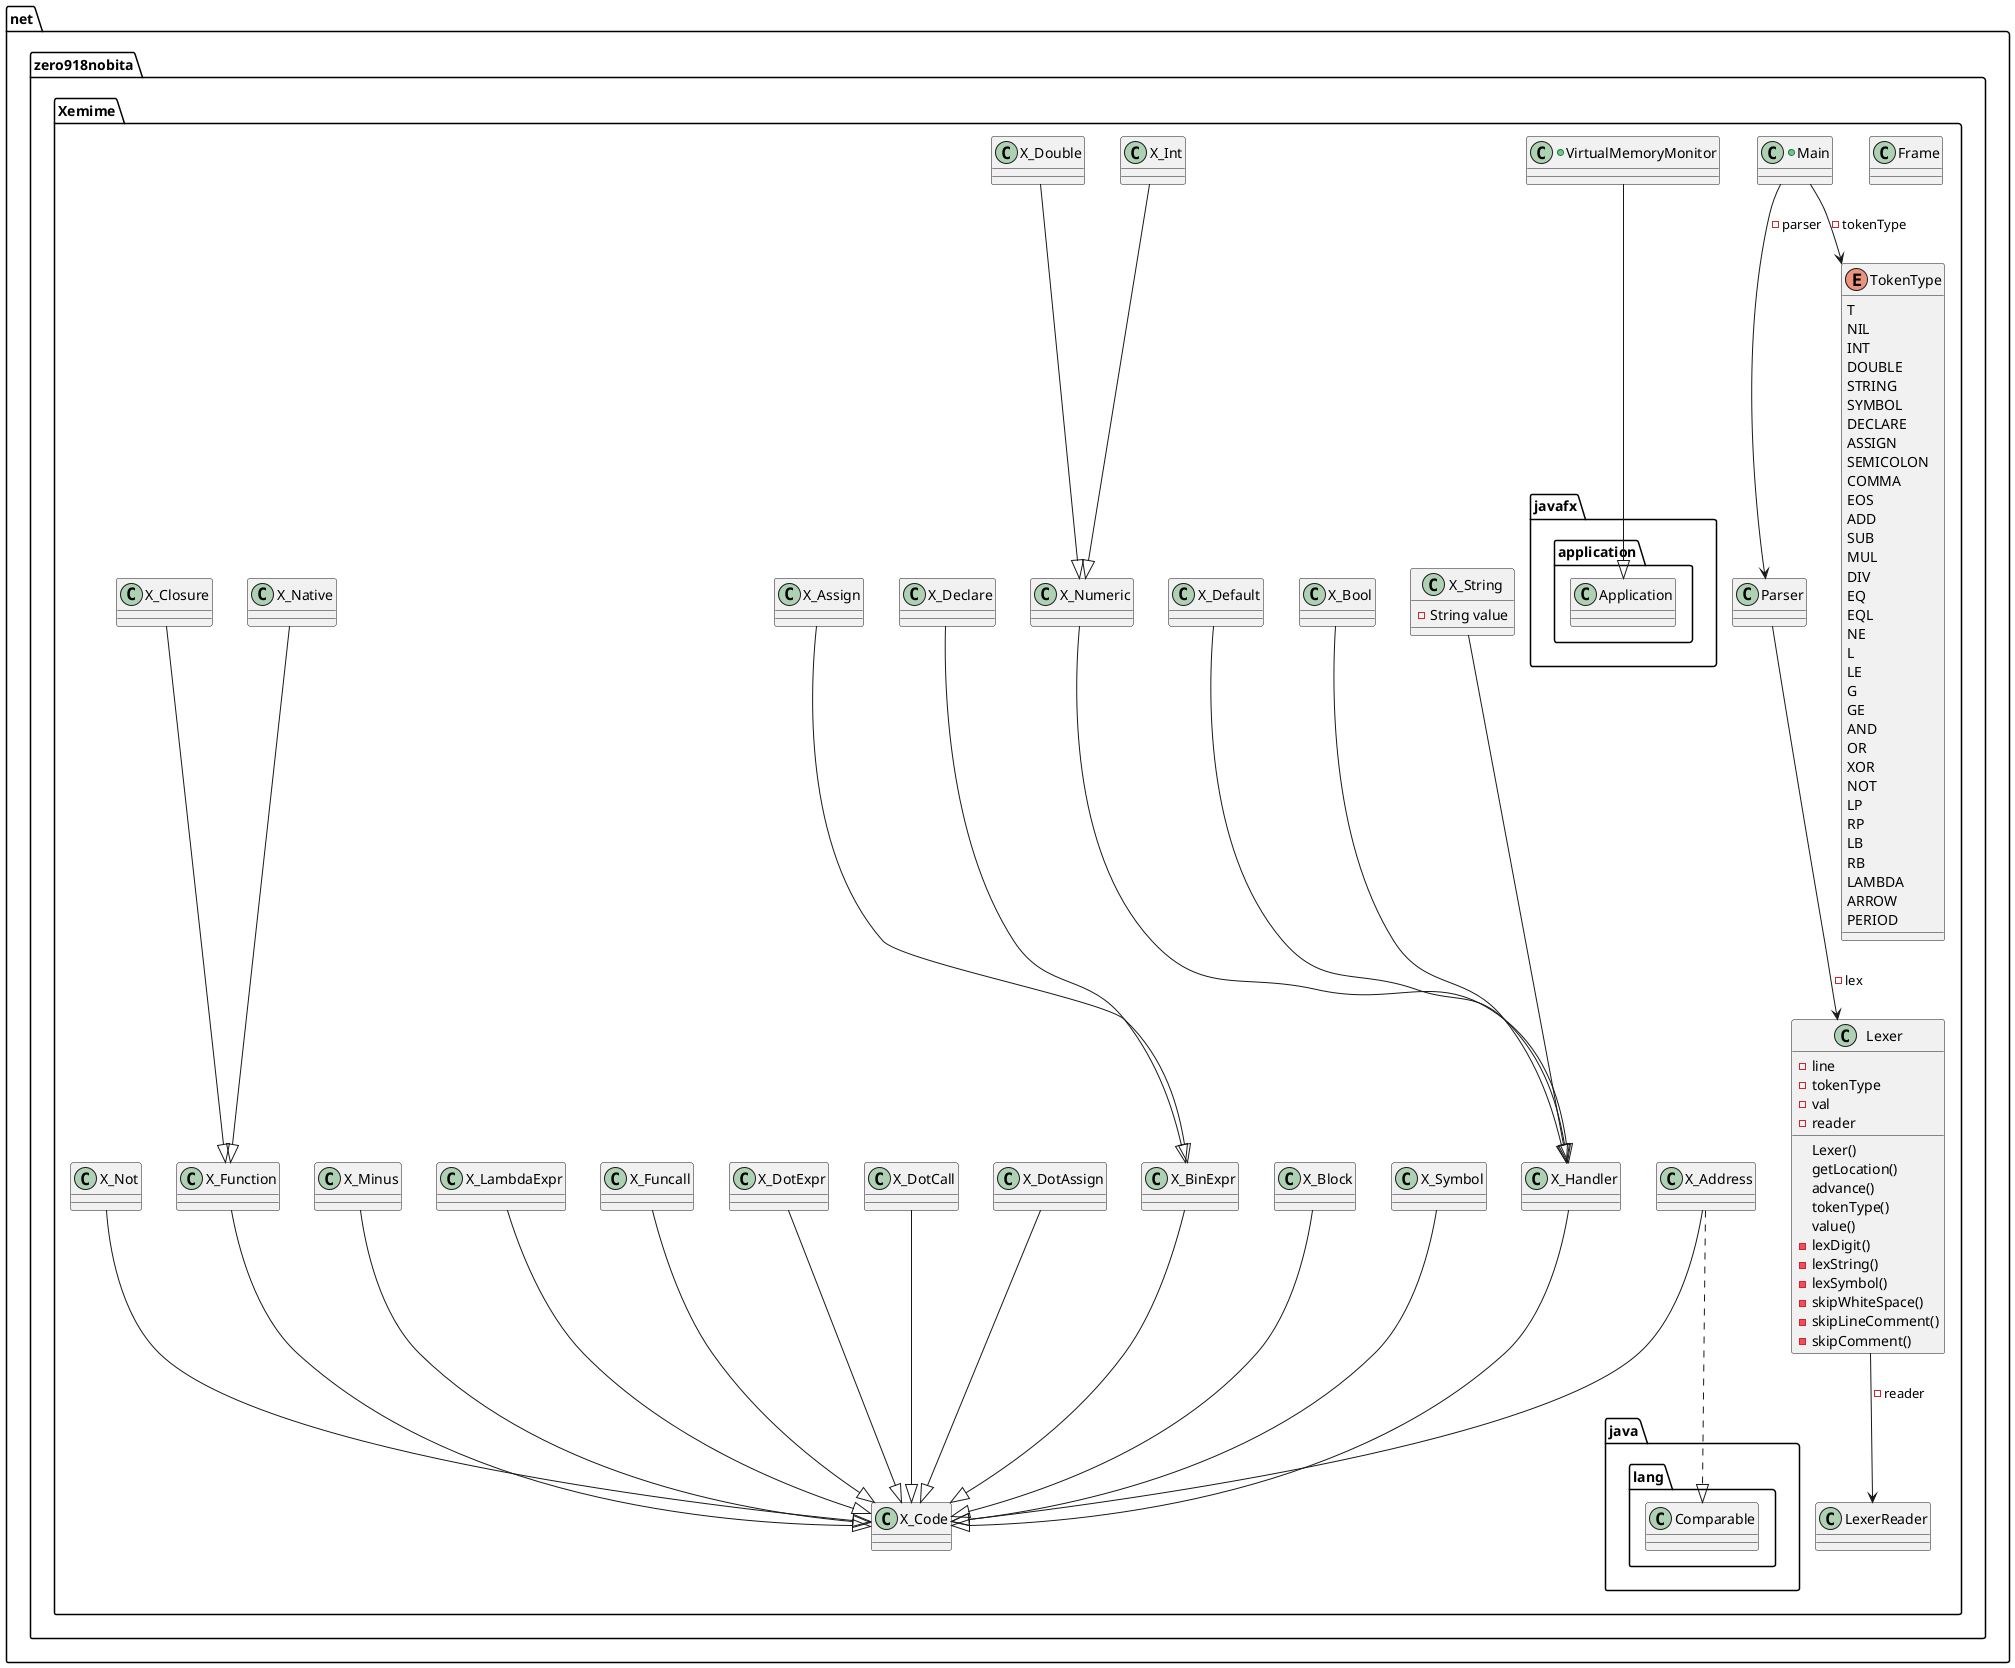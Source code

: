 @startuml{xemime.png}

package net.zero918nobita.Xemime {

    class Frame {
    }

    class Lexer {
        -line
        -tokenType
        -val
        -reader
        Lexer()
        getLocation()
        advance()
        tokenType()
        value()
        -lexDigit()
        -lexString()
        -lexSymbol()
        -skipWhiteSpace()
        -skipLineComment()
        -skipComment()
    }

    Lexer --> LexerReader : -reader

    class LexerReader {
    }

    +class Main {
    }

    Main --> TokenType : -tokenType
    Main --> Parser : -parser

    class Parser {
    }

    Parser --> Lexer : -lex

    enum TokenType {
        T
        NIL
        INT
        DOUBLE
        STRING
        SYMBOL
        DECLARE
        ASSIGN
        SEMICOLON
        COMMA
        EOS
        ADD
        SUB
        MUL
        DIV
        EQ
        EQL
        NE
        L
        LE
        G
        GE
        AND
        OR
        XOR
        NOT
        LP
        RP
        LB
        RB
        LAMBDA
        ARROW
        PERIOD
    }

    +class VirtualMemoryMonitor {
    }

    VirtualMemoryMonitor --|> javafx.application.Application

    class X_Address {
    }

    X_Address --|> X_Code
    X_Address ..|> java.lang.Comparable

    class X_Assign {
    }

    X_Assign --|> X_BinExpr

    class X_BinExpr {
    }

    X_BinExpr --|> X_Code

    class X_Block {
    }

    X_Block --|> X_Code

    class X_Bool {
    }

    X_Bool --|> X_Handler

    class X_Closure {
    }

    X_Closure --|> X_Function

    class X_Code {
    }

    class X_Declare {
    }

    X_Declare --|> X_BinExpr

    class X_Default {
    }

    X_Default --|> X_Handler

    class X_DotAssign {
    }

    X_DotAssign --|> X_Code

    class X_DotCall {
    }

    X_DotCall --|> X_Code

    class X_DotExpr {
    }

    X_DotExpr --|> X_Code

    class X_Double {
    }

    X_Double --|> X_Numeric

    class X_Funcall {
    }

    X_Funcall --|> X_Code

    class X_Function {
    }

    X_Function --|> X_Code

    class X_Handler {
    }

    X_Handler --|> X_Code

    class X_Int {
    }

    X_Int --|> X_Numeric

    class X_LambdaExpr {
    }

    X_LambdaExpr --|> X_Code

    class X_Minus {
    }

    X_Minus --|> X_Code

    class X_Native {
    }

    X_Native --|> X_Function

    class X_Not {
    }

    X_Not --|> X_Code

    class X_Numeric {
    }

    X_Numeric --|> X_Handler

    class X_String {
        -String value
    }

    X_String --|> X_Handler

    class X_Symbol {
    }

    X_Symbol --|> X_Code
}

@enduml
